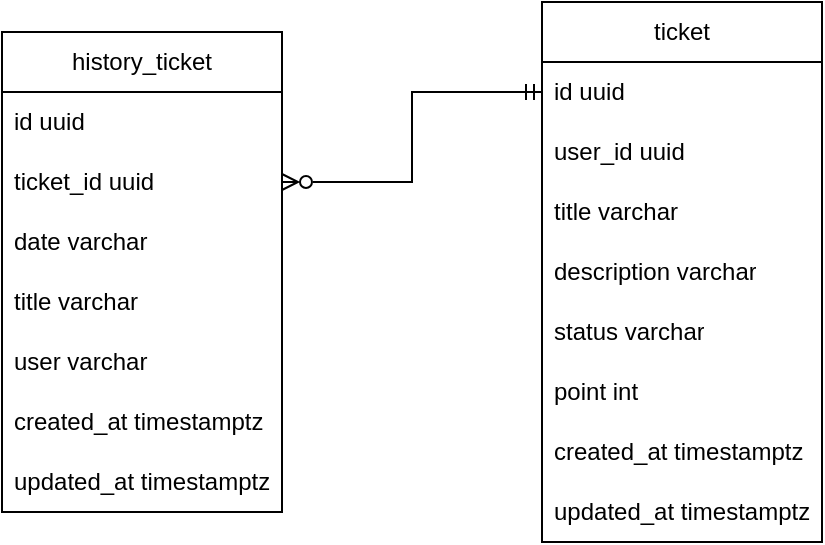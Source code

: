 <mxfile version="24.3.1" type="device">
  <diagram name="Page-1" id="raAOK9TjMDFMekh0Q1u5">
    <mxGraphModel dx="464" dy="741" grid="1" gridSize="10" guides="1" tooltips="1" connect="1" arrows="1" fold="1" page="1" pageScale="1" pageWidth="827" pageHeight="1169" math="0" shadow="0">
      <root>
        <mxCell id="0" />
        <mxCell id="1" parent="0" />
        <mxCell id="sOvNumOjTsB3-mWrUBkk-1" value="ticket" style="swimlane;fontStyle=0;childLayout=stackLayout;horizontal=1;startSize=30;horizontalStack=0;resizeParent=1;resizeParentMax=0;resizeLast=0;collapsible=1;marginBottom=0;whiteSpace=wrap;html=1;" vertex="1" parent="1">
          <mxGeometry x="460" y="330" width="140" height="270" as="geometry" />
        </mxCell>
        <mxCell id="sOvNumOjTsB3-mWrUBkk-2" value="id uuid" style="text;strokeColor=none;fillColor=none;align=left;verticalAlign=middle;spacingLeft=4;spacingRight=4;overflow=hidden;points=[[0,0.5],[1,0.5]];portConstraint=eastwest;rotatable=0;whiteSpace=wrap;html=1;" vertex="1" parent="sOvNumOjTsB3-mWrUBkk-1">
          <mxGeometry y="30" width="140" height="30" as="geometry" />
        </mxCell>
        <mxCell id="sOvNumOjTsB3-mWrUBkk-3" value="user_id uuid" style="text;strokeColor=none;fillColor=none;align=left;verticalAlign=middle;spacingLeft=4;spacingRight=4;overflow=hidden;points=[[0,0.5],[1,0.5]];portConstraint=eastwest;rotatable=0;whiteSpace=wrap;html=1;" vertex="1" parent="sOvNumOjTsB3-mWrUBkk-1">
          <mxGeometry y="60" width="140" height="30" as="geometry" />
        </mxCell>
        <mxCell id="sOvNumOjTsB3-mWrUBkk-4" value="title varchar" style="text;strokeColor=none;fillColor=none;align=left;verticalAlign=middle;spacingLeft=4;spacingRight=4;overflow=hidden;points=[[0,0.5],[1,0.5]];portConstraint=eastwest;rotatable=0;whiteSpace=wrap;html=1;" vertex="1" parent="sOvNumOjTsB3-mWrUBkk-1">
          <mxGeometry y="90" width="140" height="30" as="geometry" />
        </mxCell>
        <mxCell id="sOvNumOjTsB3-mWrUBkk-5" value="description varchar" style="text;strokeColor=none;fillColor=none;align=left;verticalAlign=middle;spacingLeft=4;spacingRight=4;overflow=hidden;points=[[0,0.5],[1,0.5]];portConstraint=eastwest;rotatable=0;whiteSpace=wrap;html=1;" vertex="1" parent="sOvNumOjTsB3-mWrUBkk-1">
          <mxGeometry y="120" width="140" height="30" as="geometry" />
        </mxCell>
        <mxCell id="sOvNumOjTsB3-mWrUBkk-6" value="status varchar" style="text;strokeColor=none;fillColor=none;align=left;verticalAlign=middle;spacingLeft=4;spacingRight=4;overflow=hidden;points=[[0,0.5],[1,0.5]];portConstraint=eastwest;rotatable=0;whiteSpace=wrap;html=1;" vertex="1" parent="sOvNumOjTsB3-mWrUBkk-1">
          <mxGeometry y="150" width="140" height="30" as="geometry" />
        </mxCell>
        <mxCell id="sOvNumOjTsB3-mWrUBkk-7" value="point int" style="text;strokeColor=none;fillColor=none;align=left;verticalAlign=middle;spacingLeft=4;spacingRight=4;overflow=hidden;points=[[0,0.5],[1,0.5]];portConstraint=eastwest;rotatable=0;whiteSpace=wrap;html=1;" vertex="1" parent="sOvNumOjTsB3-mWrUBkk-1">
          <mxGeometry y="180" width="140" height="30" as="geometry" />
        </mxCell>
        <mxCell id="sOvNumOjTsB3-mWrUBkk-8" value="created_at timestamptz" style="text;strokeColor=none;fillColor=none;align=left;verticalAlign=middle;spacingLeft=4;spacingRight=4;overflow=hidden;points=[[0,0.5],[1,0.5]];portConstraint=eastwest;rotatable=0;whiteSpace=wrap;html=1;" vertex="1" parent="sOvNumOjTsB3-mWrUBkk-1">
          <mxGeometry y="210" width="140" height="30" as="geometry" />
        </mxCell>
        <mxCell id="sOvNumOjTsB3-mWrUBkk-9" value="updated_at timestamptz" style="text;strokeColor=none;fillColor=none;align=left;verticalAlign=middle;spacingLeft=4;spacingRight=4;overflow=hidden;points=[[0,0.5],[1,0.5]];portConstraint=eastwest;rotatable=0;whiteSpace=wrap;html=1;" vertex="1" parent="sOvNumOjTsB3-mWrUBkk-1">
          <mxGeometry y="240" width="140" height="30" as="geometry" />
        </mxCell>
        <mxCell id="sOvNumOjTsB3-mWrUBkk-10" value="history_ticket" style="swimlane;fontStyle=0;childLayout=stackLayout;horizontal=1;startSize=30;horizontalStack=0;resizeParent=1;resizeParentMax=0;resizeLast=0;collapsible=1;marginBottom=0;whiteSpace=wrap;html=1;" vertex="1" parent="1">
          <mxGeometry x="190" y="345" width="140" height="240" as="geometry" />
        </mxCell>
        <mxCell id="sOvNumOjTsB3-mWrUBkk-11" value="id uuid" style="text;strokeColor=none;fillColor=none;align=left;verticalAlign=middle;spacingLeft=4;spacingRight=4;overflow=hidden;points=[[0,0.5],[1,0.5]];portConstraint=eastwest;rotatable=0;whiteSpace=wrap;html=1;" vertex="1" parent="sOvNumOjTsB3-mWrUBkk-10">
          <mxGeometry y="30" width="140" height="30" as="geometry" />
        </mxCell>
        <mxCell id="sOvNumOjTsB3-mWrUBkk-12" value="ticket_id uuid" style="text;strokeColor=none;fillColor=none;align=left;verticalAlign=middle;spacingLeft=4;spacingRight=4;overflow=hidden;points=[[0,0.5],[1,0.5]];portConstraint=eastwest;rotatable=0;whiteSpace=wrap;html=1;" vertex="1" parent="sOvNumOjTsB3-mWrUBkk-10">
          <mxGeometry y="60" width="140" height="30" as="geometry" />
        </mxCell>
        <mxCell id="sOvNumOjTsB3-mWrUBkk-13" value="date varchar" style="text;strokeColor=none;fillColor=none;align=left;verticalAlign=middle;spacingLeft=4;spacingRight=4;overflow=hidden;points=[[0,0.5],[1,0.5]];portConstraint=eastwest;rotatable=0;whiteSpace=wrap;html=1;" vertex="1" parent="sOvNumOjTsB3-mWrUBkk-10">
          <mxGeometry y="90" width="140" height="30" as="geometry" />
        </mxCell>
        <mxCell id="sOvNumOjTsB3-mWrUBkk-14" value="title varchar" style="text;strokeColor=none;fillColor=none;align=left;verticalAlign=middle;spacingLeft=4;spacingRight=4;overflow=hidden;points=[[0,0.5],[1,0.5]];portConstraint=eastwest;rotatable=0;whiteSpace=wrap;html=1;" vertex="1" parent="sOvNumOjTsB3-mWrUBkk-10">
          <mxGeometry y="120" width="140" height="30" as="geometry" />
        </mxCell>
        <mxCell id="sOvNumOjTsB3-mWrUBkk-15" value="user varchar" style="text;strokeColor=none;fillColor=none;align=left;verticalAlign=middle;spacingLeft=4;spacingRight=4;overflow=hidden;points=[[0,0.5],[1,0.5]];portConstraint=eastwest;rotatable=0;whiteSpace=wrap;html=1;" vertex="1" parent="sOvNumOjTsB3-mWrUBkk-10">
          <mxGeometry y="150" width="140" height="30" as="geometry" />
        </mxCell>
        <mxCell id="sOvNumOjTsB3-mWrUBkk-16" value="created_at timestamptz" style="text;strokeColor=none;fillColor=none;align=left;verticalAlign=middle;spacingLeft=4;spacingRight=4;overflow=hidden;points=[[0,0.5],[1,0.5]];portConstraint=eastwest;rotatable=0;whiteSpace=wrap;html=1;" vertex="1" parent="sOvNumOjTsB3-mWrUBkk-10">
          <mxGeometry y="180" width="140" height="30" as="geometry" />
        </mxCell>
        <mxCell id="sOvNumOjTsB3-mWrUBkk-17" value="updated_at timestamptz" style="text;strokeColor=none;fillColor=none;align=left;verticalAlign=middle;spacingLeft=4;spacingRight=4;overflow=hidden;points=[[0,0.5],[1,0.5]];portConstraint=eastwest;rotatable=0;whiteSpace=wrap;html=1;" vertex="1" parent="sOvNumOjTsB3-mWrUBkk-10">
          <mxGeometry y="210" width="140" height="30" as="geometry" />
        </mxCell>
        <mxCell id="sOvNumOjTsB3-mWrUBkk-18" style="edgeStyle=orthogonalEdgeStyle;rounded=0;orthogonalLoop=1;jettySize=auto;html=1;exitX=0;exitY=0.5;exitDx=0;exitDy=0;entryX=1;entryY=0.5;entryDx=0;entryDy=0;endArrow=ERzeroToMany;endFill=0;startArrow=ERmandOne;startFill=0;" edge="1" parent="1" source="sOvNumOjTsB3-mWrUBkk-2" target="sOvNumOjTsB3-mWrUBkk-12">
          <mxGeometry relative="1" as="geometry" />
        </mxCell>
      </root>
    </mxGraphModel>
  </diagram>
</mxfile>
